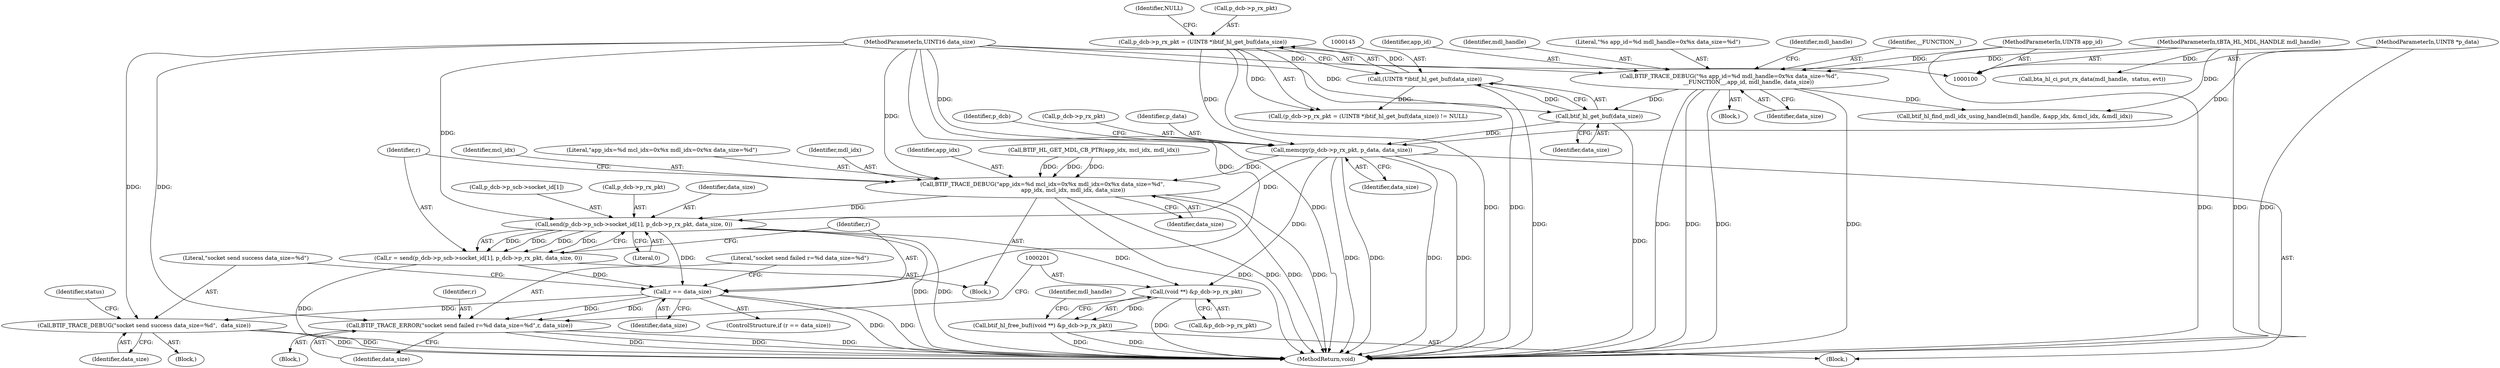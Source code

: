 digraph "1_Android_472271b153c5dc53c28beac55480a8d8434b2d5c_11@API" {
"1000150" [label="(Call,memcpy(p_dcb->p_rx_pkt, p_data, data_size))"];
"1000140" [label="(Call,p_dcb->p_rx_pkt = (UINT8 *)btif_hl_get_buf(data_size))"];
"1000144" [label="(Call,(UINT8 *)btif_hl_get_buf(data_size))"];
"1000146" [label="(Call,btif_hl_get_buf(data_size))"];
"1000116" [label="(Call,BTIF_TRACE_DEBUG(\"%s app_id=%d mdl_handle=0x%x data_size=%d\",\n                      __FUNCTION__,app_id, mdl_handle, data_size))"];
"1000101" [label="(MethodParameterIn,UINT8 app_id)"];
"1000102" [label="(MethodParameterIn,tBTA_HL_MDL_HANDLE mdl_handle)"];
"1000103" [label="(MethodParameterIn,UINT16 data_size)"];
"1000104" [label="(MethodParameterIn,UINT8 *p_data)"];
"1000161" [label="(Call,BTIF_TRACE_DEBUG(\"app_idx=%d mcl_idx=0x%x mdl_idx=0x%x data_size=%d\",\n                                   app_idx, mcl_idx, mdl_idx, data_size))"];
"1000169" [label="(Call,send(p_dcb->p_scb->socket_id[1], p_dcb->p_rx_pkt, data_size, 0))"];
"1000167" [label="(Call,r = send(p_dcb->p_scb->socket_id[1], p_dcb->p_rx_pkt, data_size, 0))"];
"1000183" [label="(Call,r == data_size)"];
"1000187" [label="(Call,BTIF_TRACE_DEBUG(\"socket send success data_size=%d\",  data_size))"];
"1000195" [label="(Call,BTIF_TRACE_ERROR(\"socket send failed r=%d data_size=%d\",r, data_size))"];
"1000200" [label="(Call,(void **) &p_dcb->p_rx_pkt)"];
"1000199" [label="(Call,btif_hl_free_buf((void **) &p_dcb->p_rx_pkt))"];
"1000118" [label="(Identifier,__FUNCTION__)"];
"1000167" [label="(Call,r = send(p_dcb->p_scb->socket_id[1], p_dcb->p_rx_pkt, data_size, 0))"];
"1000163" [label="(Identifier,app_idx)"];
"1000134" [label="(Call,BTIF_HL_GET_MDL_CB_PTR(app_idx, mcl_idx, mdl_idx))"];
"1000119" [label="(Identifier,app_id)"];
"1000155" [label="(Identifier,data_size)"];
"1000120" [label="(Identifier,mdl_handle)"];
"1000161" [label="(Call,BTIF_TRACE_DEBUG(\"app_idx=%d mcl_idx=0x%x mdl_idx=0x%x data_size=%d\",\n                                   app_idx, mcl_idx, mdl_idx, data_size))"];
"1000117" [label="(Literal,\"%s app_id=%d mdl_handle=0x%x data_size=%d\")"];
"1000186" [label="(Block,)"];
"1000123" [label="(Call,btif_hl_find_mdl_idx_using_handle(mdl_handle, &app_idx, &mcl_idx, &mdl_idx))"];
"1000188" [label="(Literal,\"socket send success data_size=%d\")"];
"1000196" [label="(Literal,\"socket send failed r=%d data_size=%d\")"];
"1000183" [label="(Call,r == data_size)"];
"1000200" [label="(Call,(void **) &p_dcb->p_rx_pkt)"];
"1000189" [label="(Identifier,data_size)"];
"1000187" [label="(Call,BTIF_TRACE_DEBUG(\"socket send success data_size=%d\",  data_size))"];
"1000182" [label="(ControlStructure,if (r == data_size))"];
"1000185" [label="(Identifier,data_size)"];
"1000139" [label="(Call,(p_dcb->p_rx_pkt = (UINT8 *)btif_hl_get_buf(data_size)) != NULL)"];
"1000168" [label="(Identifier,r)"];
"1000149" [label="(Block,)"];
"1000206" [label="(Call,bta_hl_ci_put_rx_data(mdl_handle,  status, evt))"];
"1000191" [label="(Identifier,status)"];
"1000166" [label="(Identifier,data_size)"];
"1000164" [label="(Identifier,mcl_idx)"];
"1000151" [label="(Call,p_dcb->p_rx_pkt)"];
"1000202" [label="(Call,&p_dcb->p_rx_pkt)"];
"1000160" [label="(Block,)"];
"1000162" [label="(Literal,\"app_idx=%d mcl_idx=0x%x mdl_idx=0x%x data_size=%d\")"];
"1000124" [label="(Identifier,mdl_handle)"];
"1000181" [label="(Literal,0)"];
"1000154" [label="(Identifier,p_data)"];
"1000144" [label="(Call,(UINT8 *)btif_hl_get_buf(data_size))"];
"1000150" [label="(Call,memcpy(p_dcb->p_rx_pkt, p_data, data_size))"];
"1000170" [label="(Call,p_dcb->p_scb->socket_id[1])"];
"1000199" [label="(Call,btif_hl_free_buf((void **) &p_dcb->p_rx_pkt))"];
"1000197" [label="(Identifier,r)"];
"1000184" [label="(Identifier,r)"];
"1000147" [label="(Identifier,data_size)"];
"1000207" [label="(Identifier,mdl_handle)"];
"1000104" [label="(MethodParameterIn,UINT8 *p_data)"];
"1000101" [label="(MethodParameterIn,UINT8 app_id)"];
"1000177" [label="(Call,p_dcb->p_rx_pkt)"];
"1000180" [label="(Identifier,data_size)"];
"1000116" [label="(Call,BTIF_TRACE_DEBUG(\"%s app_id=%d mdl_handle=0x%x data_size=%d\",\n                      __FUNCTION__,app_id, mdl_handle, data_size))"];
"1000195" [label="(Call,BTIF_TRACE_ERROR(\"socket send failed r=%d data_size=%d\",r, data_size))"];
"1000169" [label="(Call,send(p_dcb->p_scb->socket_id[1], p_dcb->p_rx_pkt, data_size, 0))"];
"1000146" [label="(Call,btif_hl_get_buf(data_size))"];
"1000198" [label="(Identifier,data_size)"];
"1000148" [label="(Identifier,NULL)"];
"1000165" [label="(Identifier,mdl_idx)"];
"1000106" [label="(Block,)"];
"1000158" [label="(Identifier,p_dcb)"];
"1000102" [label="(MethodParameterIn,tBTA_HL_MDL_HANDLE mdl_handle)"];
"1000121" [label="(Identifier,data_size)"];
"1000210" [label="(MethodReturn,void)"];
"1000194" [label="(Block,)"];
"1000141" [label="(Call,p_dcb->p_rx_pkt)"];
"1000140" [label="(Call,p_dcb->p_rx_pkt = (UINT8 *)btif_hl_get_buf(data_size))"];
"1000103" [label="(MethodParameterIn,UINT16 data_size)"];
"1000150" -> "1000149"  [label="AST: "];
"1000150" -> "1000155"  [label="CFG: "];
"1000151" -> "1000150"  [label="AST: "];
"1000154" -> "1000150"  [label="AST: "];
"1000155" -> "1000150"  [label="AST: "];
"1000158" -> "1000150"  [label="CFG: "];
"1000150" -> "1000210"  [label="DDG: "];
"1000150" -> "1000210"  [label="DDG: "];
"1000150" -> "1000210"  [label="DDG: "];
"1000150" -> "1000210"  [label="DDG: "];
"1000140" -> "1000150"  [label="DDG: "];
"1000104" -> "1000150"  [label="DDG: "];
"1000146" -> "1000150"  [label="DDG: "];
"1000103" -> "1000150"  [label="DDG: "];
"1000150" -> "1000161"  [label="DDG: "];
"1000150" -> "1000169"  [label="DDG: "];
"1000150" -> "1000200"  [label="DDG: "];
"1000140" -> "1000139"  [label="AST: "];
"1000140" -> "1000144"  [label="CFG: "];
"1000141" -> "1000140"  [label="AST: "];
"1000144" -> "1000140"  [label="AST: "];
"1000148" -> "1000140"  [label="CFG: "];
"1000140" -> "1000210"  [label="DDG: "];
"1000140" -> "1000210"  [label="DDG: "];
"1000140" -> "1000139"  [label="DDG: "];
"1000144" -> "1000140"  [label="DDG: "];
"1000144" -> "1000146"  [label="CFG: "];
"1000145" -> "1000144"  [label="AST: "];
"1000146" -> "1000144"  [label="AST: "];
"1000144" -> "1000210"  [label="DDG: "];
"1000144" -> "1000139"  [label="DDG: "];
"1000146" -> "1000144"  [label="DDG: "];
"1000146" -> "1000147"  [label="CFG: "];
"1000147" -> "1000146"  [label="AST: "];
"1000146" -> "1000210"  [label="DDG: "];
"1000116" -> "1000146"  [label="DDG: "];
"1000103" -> "1000146"  [label="DDG: "];
"1000116" -> "1000106"  [label="AST: "];
"1000116" -> "1000121"  [label="CFG: "];
"1000117" -> "1000116"  [label="AST: "];
"1000118" -> "1000116"  [label="AST: "];
"1000119" -> "1000116"  [label="AST: "];
"1000120" -> "1000116"  [label="AST: "];
"1000121" -> "1000116"  [label="AST: "];
"1000124" -> "1000116"  [label="CFG: "];
"1000116" -> "1000210"  [label="DDG: "];
"1000116" -> "1000210"  [label="DDG: "];
"1000116" -> "1000210"  [label="DDG: "];
"1000116" -> "1000210"  [label="DDG: "];
"1000101" -> "1000116"  [label="DDG: "];
"1000102" -> "1000116"  [label="DDG: "];
"1000103" -> "1000116"  [label="DDG: "];
"1000116" -> "1000123"  [label="DDG: "];
"1000101" -> "1000100"  [label="AST: "];
"1000101" -> "1000210"  [label="DDG: "];
"1000102" -> "1000100"  [label="AST: "];
"1000102" -> "1000210"  [label="DDG: "];
"1000102" -> "1000123"  [label="DDG: "];
"1000102" -> "1000206"  [label="DDG: "];
"1000103" -> "1000100"  [label="AST: "];
"1000103" -> "1000210"  [label="DDG: "];
"1000103" -> "1000161"  [label="DDG: "];
"1000103" -> "1000169"  [label="DDG: "];
"1000103" -> "1000183"  [label="DDG: "];
"1000103" -> "1000187"  [label="DDG: "];
"1000103" -> "1000195"  [label="DDG: "];
"1000104" -> "1000100"  [label="AST: "];
"1000104" -> "1000210"  [label="DDG: "];
"1000161" -> "1000160"  [label="AST: "];
"1000161" -> "1000166"  [label="CFG: "];
"1000162" -> "1000161"  [label="AST: "];
"1000163" -> "1000161"  [label="AST: "];
"1000164" -> "1000161"  [label="AST: "];
"1000165" -> "1000161"  [label="AST: "];
"1000166" -> "1000161"  [label="AST: "];
"1000168" -> "1000161"  [label="CFG: "];
"1000161" -> "1000210"  [label="DDG: "];
"1000161" -> "1000210"  [label="DDG: "];
"1000161" -> "1000210"  [label="DDG: "];
"1000161" -> "1000210"  [label="DDG: "];
"1000134" -> "1000161"  [label="DDG: "];
"1000134" -> "1000161"  [label="DDG: "];
"1000134" -> "1000161"  [label="DDG: "];
"1000161" -> "1000169"  [label="DDG: "];
"1000169" -> "1000167"  [label="AST: "];
"1000169" -> "1000181"  [label="CFG: "];
"1000170" -> "1000169"  [label="AST: "];
"1000177" -> "1000169"  [label="AST: "];
"1000180" -> "1000169"  [label="AST: "];
"1000181" -> "1000169"  [label="AST: "];
"1000167" -> "1000169"  [label="CFG: "];
"1000169" -> "1000210"  [label="DDG: "];
"1000169" -> "1000210"  [label="DDG: "];
"1000169" -> "1000167"  [label="DDG: "];
"1000169" -> "1000167"  [label="DDG: "];
"1000169" -> "1000167"  [label="DDG: "];
"1000169" -> "1000167"  [label="DDG: "];
"1000169" -> "1000183"  [label="DDG: "];
"1000169" -> "1000200"  [label="DDG: "];
"1000167" -> "1000160"  [label="AST: "];
"1000168" -> "1000167"  [label="AST: "];
"1000184" -> "1000167"  [label="CFG: "];
"1000167" -> "1000210"  [label="DDG: "];
"1000167" -> "1000183"  [label="DDG: "];
"1000183" -> "1000182"  [label="AST: "];
"1000183" -> "1000185"  [label="CFG: "];
"1000184" -> "1000183"  [label="AST: "];
"1000185" -> "1000183"  [label="AST: "];
"1000188" -> "1000183"  [label="CFG: "];
"1000196" -> "1000183"  [label="CFG: "];
"1000183" -> "1000210"  [label="DDG: "];
"1000183" -> "1000210"  [label="DDG: "];
"1000183" -> "1000187"  [label="DDG: "];
"1000183" -> "1000195"  [label="DDG: "];
"1000183" -> "1000195"  [label="DDG: "];
"1000187" -> "1000186"  [label="AST: "];
"1000187" -> "1000189"  [label="CFG: "];
"1000188" -> "1000187"  [label="AST: "];
"1000189" -> "1000187"  [label="AST: "];
"1000191" -> "1000187"  [label="CFG: "];
"1000187" -> "1000210"  [label="DDG: "];
"1000187" -> "1000210"  [label="DDG: "];
"1000195" -> "1000194"  [label="AST: "];
"1000195" -> "1000198"  [label="CFG: "];
"1000196" -> "1000195"  [label="AST: "];
"1000197" -> "1000195"  [label="AST: "];
"1000198" -> "1000195"  [label="AST: "];
"1000201" -> "1000195"  [label="CFG: "];
"1000195" -> "1000210"  [label="DDG: "];
"1000195" -> "1000210"  [label="DDG: "];
"1000195" -> "1000210"  [label="DDG: "];
"1000200" -> "1000199"  [label="AST: "];
"1000200" -> "1000202"  [label="CFG: "];
"1000201" -> "1000200"  [label="AST: "];
"1000202" -> "1000200"  [label="AST: "];
"1000199" -> "1000200"  [label="CFG: "];
"1000200" -> "1000210"  [label="DDG: "];
"1000200" -> "1000199"  [label="DDG: "];
"1000199" -> "1000149"  [label="AST: "];
"1000207" -> "1000199"  [label="CFG: "];
"1000199" -> "1000210"  [label="DDG: "];
"1000199" -> "1000210"  [label="DDG: "];
}

